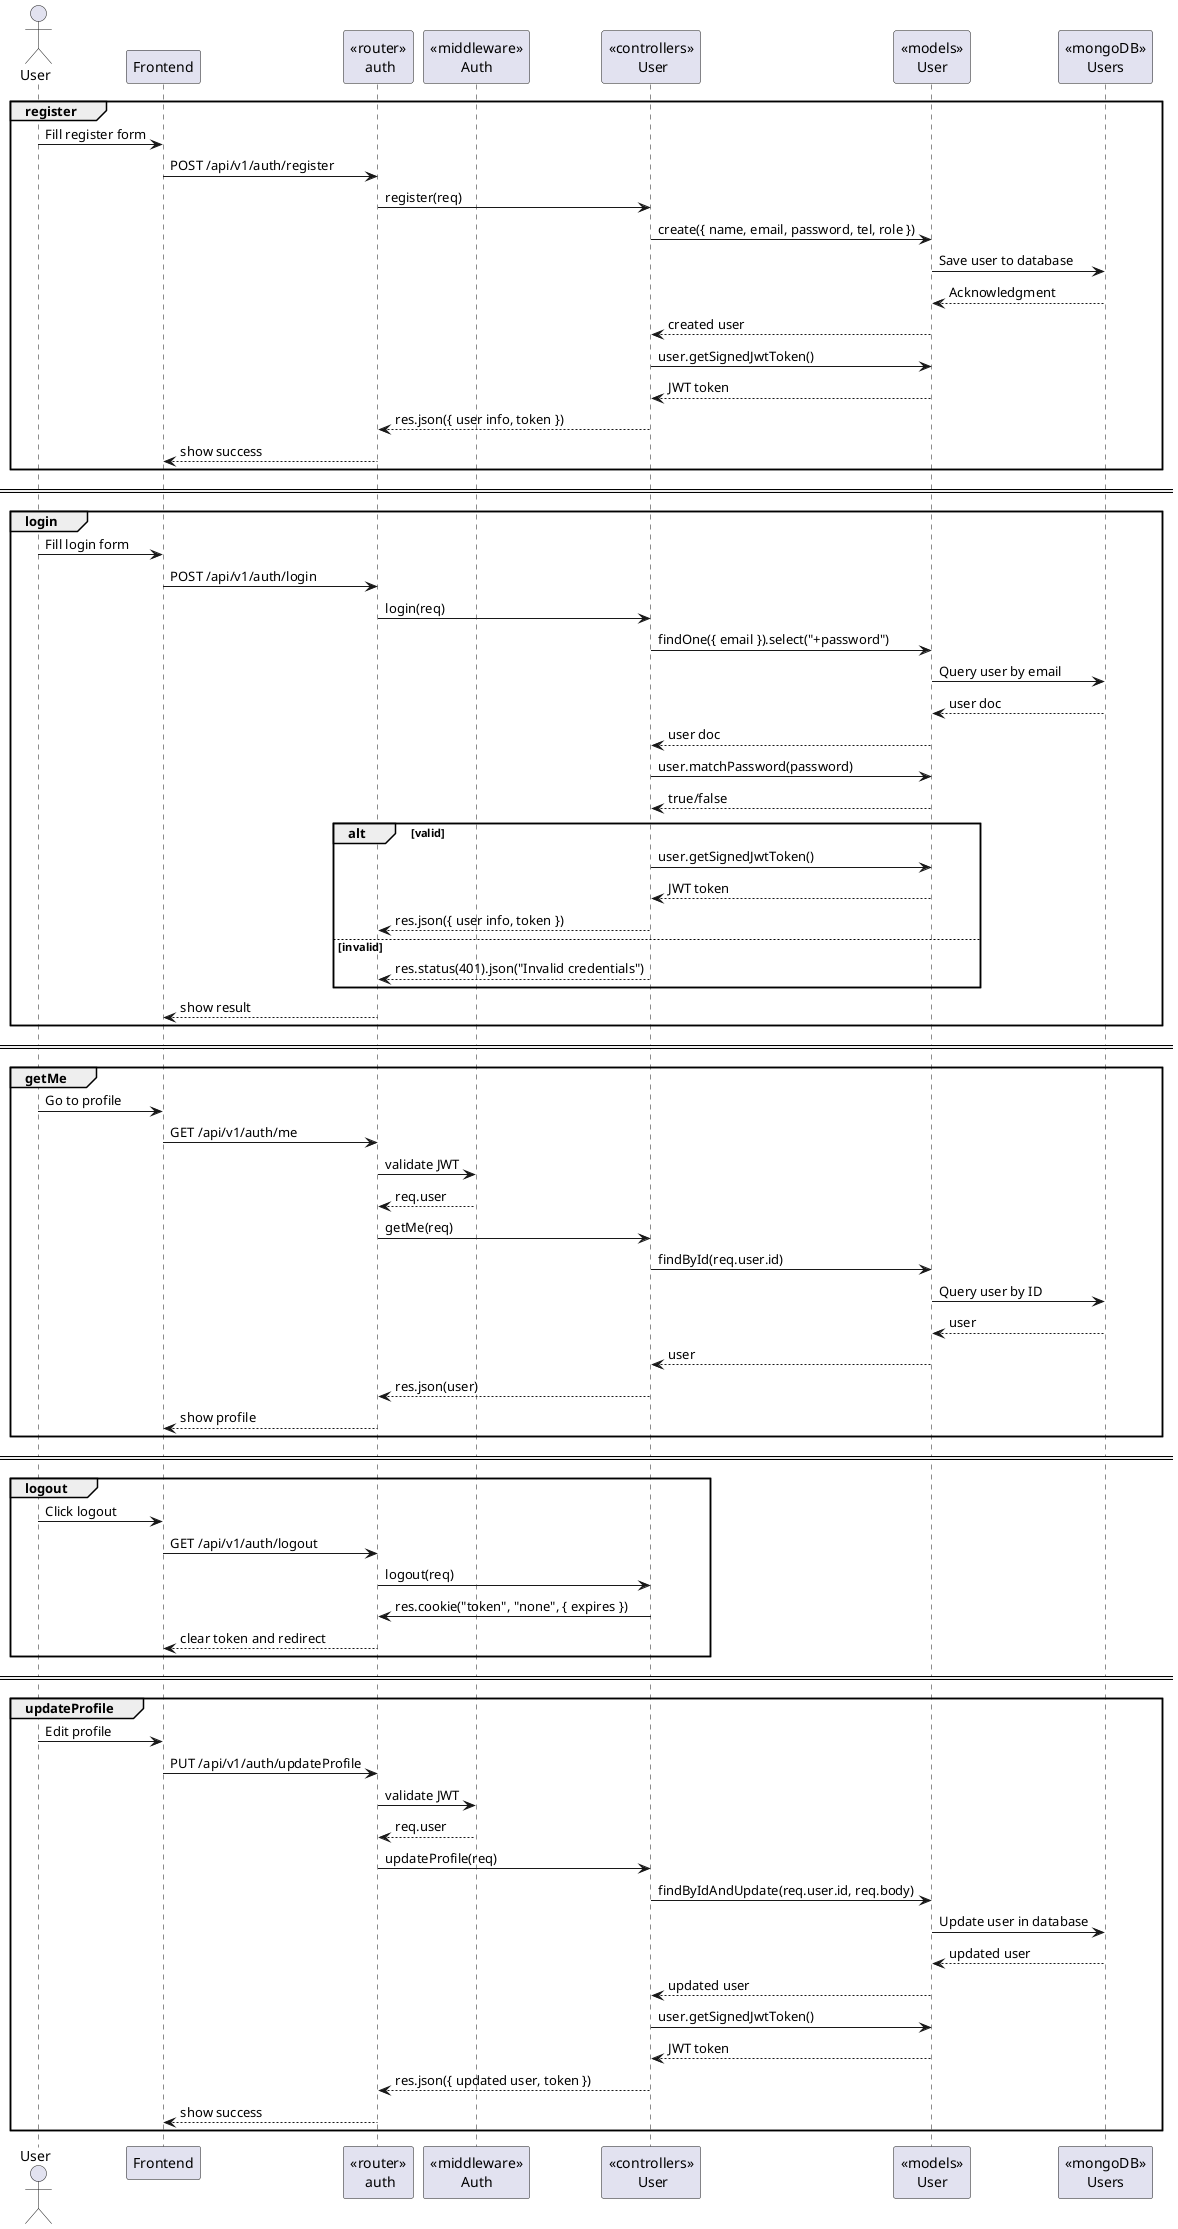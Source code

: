 @startuml user
actor User
participant "Frontend" as FE
participant "<<router>>\n auth" as Router
participant "<<middleware>>\nAuth" as Auth
participant "<<controllers>>\n User" as Controller
participant "<<models>>\nUser" as UserModel
participant "<<mongoDB>>\nUsers" as UsersDB

group register
User -> FE : Fill register form
FE -> Router : POST /api/v1/auth/register
Router -> Controller : register(req)
Controller -> UserModel : create({ name, email, password, tel, role })
UserModel -> UsersDB : Save user to database
UsersDB --> UserModel : Acknowledgment
UserModel --> Controller : created user
Controller -> UserModel : user.getSignedJwtToken()
UserModel --> Controller : JWT token
Controller --> Router : res.json({ user info, token })
Router --> FE : show success
end

== ==

group login
User -> FE : Fill login form
FE -> Router : POST /api/v1/auth/login
Router -> Controller : login(req)
Controller -> UserModel : findOne({ email }).select("+password")
UserModel -> UsersDB : Query user by email
UsersDB --> UserModel : user doc
UserModel --> Controller : user doc
Controller -> UserModel : user.matchPassword(password)
UserModel --> Controller : true/false
alt valid
  Controller -> UserModel : user.getSignedJwtToken()
  UserModel --> Controller : JWT token
  Controller --> Router : res.json({ user info, token })
else invalid
  Controller --> Router : res.status(401).json("Invalid credentials")
end
Router --> FE : show result
end

== ==

group getMe
User -> FE : Go to profile
FE -> Router : GET /api/v1/auth/me
Router -> Auth : validate JWT
Auth --> Router : req.user
Router -> Controller : getMe(req)
Controller -> UserModel : findById(req.user.id)
UserModel -> UsersDB : Query user by ID
UsersDB --> UserModel : user
UserModel --> Controller : user
Controller --> Router : res.json(user)
Router --> FE : show profile
end

== ==

group logout
User -> FE : Click logout
FE -> Router : GET /api/v1/auth/logout
Router -> Controller : logout(req)
Controller -> Router : res.cookie("token", "none", { expires })
Router --> FE : clear token and redirect
end

== ==

group updateProfile
User -> FE : Edit profile
FE -> Router : PUT /api/v1/auth/updateProfile
Router -> Auth : validate JWT
Auth --> Router : req.user
Router -> Controller : updateProfile(req)
Controller -> UserModel : findByIdAndUpdate(req.user.id, req.body)
UserModel -> UsersDB : Update user in database
UsersDB --> UserModel : updated user
UserModel --> Controller : updated user
Controller -> UserModel : user.getSignedJwtToken()
UserModel --> Controller : JWT token
Controller --> Router : res.json({ updated user, token })
Router --> FE : show success
end

@enduml
